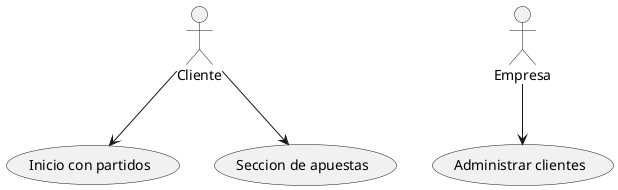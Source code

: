 @startuml

Cliente --> (Inicio con partidos)
Cliente --> (Seccion de apuestas)

Empresa --> (Administrar clientes)

@enduml
